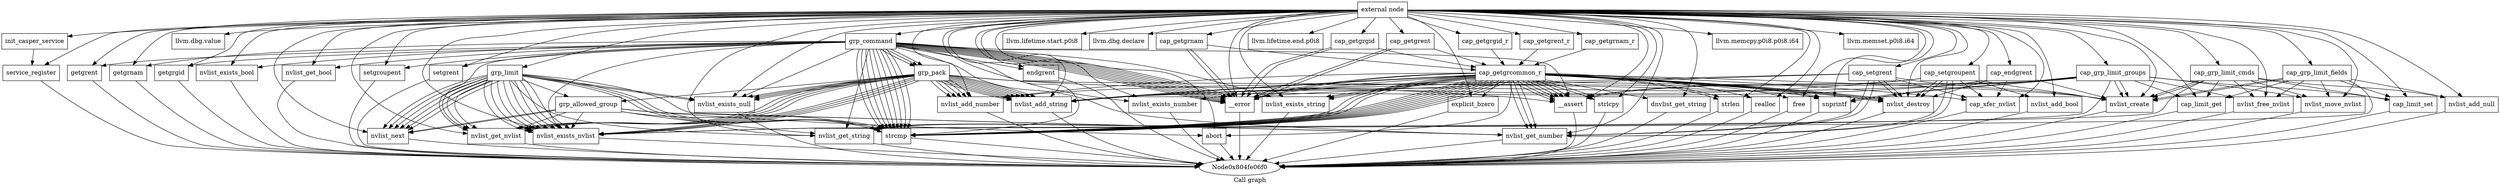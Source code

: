 digraph "Call graph" {
	label="Call graph";

	Node0x804fe06c0 [shape=record,label="{external node}"];
	Node0x804fe06c0 -> Node0x804fe0750;
	Node0x804fe06c0 -> Node0x804fe0810;
	Node0x804fe06c0 -> Node0x804fe0b70;
	Node0x804fe06c0 -> Node0x804fe07b0;
	Node0x804fe06c0 -> Node0x804fe10b0;
	Node0x804fe06c0 -> Node0x804fe0870;
	Node0x804fe06c0 -> Node0x804fe0930;
	Node0x804fe06c0 -> Node0x804fe09f0;
	Node0x804fe06c0 -> Node0x804fe0990;
	Node0x804fe06c0 -> Node0x804fe0bd0;
	Node0x804fe06c0 -> Node0x804fe0c30;
	Node0x804fe06c0 -> Node0x804fe0cf0;
	Node0x804fe06c0 -> Node0x804fe0ab0;
	Node0x804fe06c0 -> Node0x804fe0d50;
	Node0x804fe06c0 -> Node0x804fe0db0;
	Node0x804fe06c0 -> Node0x804fe0e10;
	Node0x804fe06c0 -> Node0x804fe0a50;
	Node0x804fe06c0 -> Node0x804fe0e70;
	Node0x804fe06c0 -> Node0x804fe0ed0;
	Node0x804fe06c0 -> Node0x804fe0f30;
	Node0x804fe06c0 -> Node0x804fe0f90;
	Node0x804fe06c0 -> Node0x804fe0ff0;
	Node0x804fe06c0 -> Node0x804fe1050;
	Node0x804fe06c0 -> Node0x804fe1230;
	Node0x804fe06c0 -> Node0x804fe1290;
	Node0x804fe06c0 -> Node0x804fe1110;
	Node0x804fe06c0 -> Node0x804fe1170;
	Node0x804fe06c0 -> Node0x804fe11d0;
	Node0x804fe06c0 -> Node0x804fe1350;
	Node0x804fe06c0 -> Node0x804fe08d0;
	Node0x804fe06c0 -> Node0x804fe12f0;
	Node0x804fe06c0 -> Node0x804fe13b0;
	Node0x804fe06c0 -> Node0x804fe1470;
	Node0x804fe06c0 -> Node0x804fe14d0;
	Node0x804fe06c0 -> Node0x804fe1530;
	Node0x804fe06c0 -> Node0x804fe1590;
	Node0x804fe06c0 -> Node0x804fe15f0;
	Node0x804fe06c0 -> Node0x804fe1650;
	Node0x804fe06c0 -> Node0x804fe16b0;
	Node0x804fe06c0 -> Node0x804fe17d0;
	Node0x804fe06c0 -> Node0x804fe1710;
	Node0x804fe06c0 -> Node0x804fe1770;
	Node0x804fe06c0 -> Node0x804fe1830;
	Node0x804fe06c0 -> Node0x804fe1890;
	Node0x804fe06c0 -> Node0x804fe18f0;
	Node0x804fe06c0 -> Node0x804fe1950;
	Node0x804fe06c0 -> Node0x804fe19b0;
	Node0x804fe06c0 -> Node0x804fe1a10;
	Node0x804fe06c0 -> Node0x804fe1a70;
	Node0x804fe06c0 -> Node0x804fe1ad0;
	Node0x804fe06c0 -> Node0x804fe1b30;
	Node0x804fe06c0 -> Node0x804fe1b90;
	Node0x804fe06c0 -> Node0x804fe1bf0;
	Node0x804fe06c0 -> Node0x804fe1c50;
	Node0x804fe06c0 -> Node0x804fe1cb0;
	Node0x804fe06c0 -> Node0x804fe1d10;
	Node0x804fe06c0 -> Node0x804fe1d70;
	Node0x804fe06c0 -> Node0x804fe1dd0;
	Node0x804fe06c0 -> Node0x804fe1e30;
	Node0x804fe06c0 -> Node0x804fe1e90;
	Node0x804fe0750 [shape=record,label="{init_casper_service}"];
	Node0x804fe0750 -> Node0x804fe07b0;
	Node0x804fe0810 [shape=record,label="{grp_limit}"];
	Node0x804fe0810 -> Node0x804fe0870;
	Node0x804fe0810 -> Node0x804fe0870;
	Node0x804fe0810 -> Node0x804fe0870;
	Node0x804fe0810 -> Node0x804fe0870;
	Node0x804fe0810 -> Node0x804fe0870;
	Node0x804fe0810 -> Node0x804fe0870;
	Node0x804fe0810 -> Node0x804fe08d0;
	Node0x804fe0810 -> Node0x804fe0930;
	Node0x804fe0810 -> Node0x804fe0990;
	Node0x804fe0810 -> Node0x804fe08d0;
	Node0x804fe0810 -> Node0x804fe0870;
	Node0x804fe0810 -> Node0x804fe0930;
	Node0x804fe0810 -> Node0x804fe09f0;
	Node0x804fe0810 -> Node0x804fe08d0;
	Node0x804fe0810 -> Node0x804fe0990;
	Node0x804fe0810 -> Node0x804fe08d0;
	Node0x804fe0810 -> Node0x804fe0870;
	Node0x804fe0810 -> Node0x804fe0930;
	Node0x804fe0810 -> Node0x804fe09f0;
	Node0x804fe0810 -> Node0x804fe08d0;
	Node0x804fe0810 -> Node0x804fe0990;
	Node0x804fe0810 -> Node0x804fe08d0;
	Node0x804fe0810 -> Node0x804fe0a50;
	Node0x804fe0810 -> Node0x804fe0ab0;
	Node0x804fe0810 -> Node0x804fe0b10;
	Node0x804fe0b70 [shape=record,label="{grp_command}"];
	Node0x804fe0b70 -> Node0x804fe0870;
	Node0x804fe0b70 -> Node0x804fe0930;
	Node0x804fe0b70 -> Node0x804fe09f0;
	Node0x804fe0b70 -> Node0x804fe0990;
	Node0x804fe0b70 -> Node0x804fe0990;
	Node0x804fe0b70 -> Node0x804fe0bd0;
	Node0x804fe0b70 -> Node0x804fe0c30;
	Node0x804fe0b70 -> Node0x804fe0bd0;
	Node0x804fe0b70 -> Node0x804fe0bd0;
	Node0x804fe0b70 -> Node0x804fe0c90;
	Node0x804fe0b70 -> Node0x804fe0990;
	Node0x804fe0b70 -> Node0x804fe0990;
	Node0x804fe0b70 -> Node0x804fe0cf0;
	Node0x804fe0b70 -> Node0x804fe0ab0;
	Node0x804fe0b70 -> Node0x804fe0d50;
	Node0x804fe0b70 -> Node0x804fe0bd0;
	Node0x804fe0b70 -> Node0x804fe0db0;
	Node0x804fe0b70 -> Node0x804fe0bd0;
	Node0x804fe0b70 -> Node0x804fe0bd0;
	Node0x804fe0b70 -> Node0x804fe0c90;
	Node0x804fe0b70 -> Node0x804fe0990;
	Node0x804fe0b70 -> Node0x804fe0990;
	Node0x804fe0b70 -> Node0x804fe0e10;
	Node0x804fe0b70 -> Node0x804fe0a50;
	Node0x804fe0b70 -> Node0x804fe0bd0;
	Node0x804fe0b70 -> Node0x804fe0e70;
	Node0x804fe0b70 -> Node0x804fe0bd0;
	Node0x804fe0b70 -> Node0x804fe0bd0;
	Node0x804fe0b70 -> Node0x804fe0c90;
	Node0x804fe0b70 -> Node0x804fe0990;
	Node0x804fe0b70 -> Node0x804fe0ed0;
	Node0x804fe0b70 -> Node0x804fe0f30;
	Node0x804fe0b70 -> Node0x804fe0f90;
	Node0x804fe0b70 -> Node0x804fe0990;
	Node0x804fe0b70 -> Node0x804fe0ff0;
	Node0x804fe0b70 -> Node0x804fe0990;
	Node0x804fe0b70 -> Node0x804fe1050;
	Node0x804fe07b0 [shape=record,label="{service_register}"];
	Node0x804fe07b0 -> Node0x804fe06f0;
	Node0x804fe10b0 [shape=record,label="{llvm.dbg.value}"];
	Node0x804fe0870 [shape=record,label="{nvlist_exists_nvlist}"];
	Node0x804fe0870 -> Node0x804fe06f0;
	Node0x804fe0930 [shape=record,label="{nvlist_get_nvlist}"];
	Node0x804fe0930 -> Node0x804fe06f0;
	Node0x804fe09f0 [shape=record,label="{nvlist_exists_null}"];
	Node0x804fe09f0 -> Node0x804fe06f0;
	Node0x804fe0990 [shape=record,label="{strcmp}"];
	Node0x804fe0990 -> Node0x804fe06f0;
	Node0x804fe0bd0 [shape=record,label="{__error}"];
	Node0x804fe0bd0 -> Node0x804fe06f0;
	Node0x804fe0c30 [shape=record,label="{getgrent}"];
	Node0x804fe0c30 -> Node0x804fe06f0;
	Node0x804fe0c90 [shape=record,label="{grp_pack}"];
	Node0x804fe0c90 -> Node0x804fe0b10;
	Node0x804fe0c90 -> Node0x804fe1110;
	Node0x804fe0c90 -> Node0x804fe1110;
	Node0x804fe0c90 -> Node0x804fe1170;
	Node0x804fe0c90 -> Node0x804fe0870;
	Node0x804fe0c90 -> Node0x804fe0930;
	Node0x804fe0c90 -> Node0x804fe09f0;
	Node0x804fe0c90 -> Node0x804fe1110;
	Node0x804fe0c90 -> Node0x804fe1110;
	Node0x804fe0c90 -> Node0x804fe1110;
	Node0x804fe0c90 -> Node0x804fe0870;
	Node0x804fe0c90 -> Node0x804fe0930;
	Node0x804fe0c90 -> Node0x804fe09f0;
	Node0x804fe0c90 -> Node0x804fe1110;
	Node0x804fe0c90 -> Node0x804fe1110;
	Node0x804fe0c90 -> Node0x804fe1110;
	Node0x804fe0c90 -> Node0x804fe0870;
	Node0x804fe0c90 -> Node0x804fe0930;
	Node0x804fe0c90 -> Node0x804fe09f0;
	Node0x804fe0c90 -> Node0x804fe1170;
	Node0x804fe0c90 -> Node0x804fe1170;
	Node0x804fe0c90 -> Node0x804fe1170;
	Node0x804fe0c90 -> Node0x804fe0870;
	Node0x804fe0c90 -> Node0x804fe0930;
	Node0x804fe0c90 -> Node0x804fe09f0;
	Node0x804fe0c90 -> Node0x804fe11d0;
	Node0x804fe0c90 -> Node0x804fe0d50;
	Node0x804fe0c90 -> Node0x804fe1110;
	Node0x804fe0c90 -> Node0x804fe1170;
	Node0x804fe0cf0 [shape=record,label="{nvlist_exists_string}"];
	Node0x804fe0cf0 -> Node0x804fe06f0;
	Node0x804fe0ab0 [shape=record,label="{nvlist_get_string}"];
	Node0x804fe0ab0 -> Node0x804fe06f0;
	Node0x804fe0d50 [shape=record,label="{__assert}"];
	Node0x804fe0d50 -> Node0x804fe06f0;
	Node0x804fe0db0 [shape=record,label="{getgrnam}"];
	Node0x804fe0db0 -> Node0x804fe06f0;
	Node0x804fe0e10 [shape=record,label="{nvlist_exists_number}"];
	Node0x804fe0e10 -> Node0x804fe06f0;
	Node0x804fe0a50 [shape=record,label="{nvlist_get_number}"];
	Node0x804fe0a50 -> Node0x804fe06f0;
	Node0x804fe0e70 [shape=record,label="{getgrgid}"];
	Node0x804fe0e70 -> Node0x804fe06f0;
	Node0x804fe0ed0 [shape=record,label="{nvlist_exists_bool}"];
	Node0x804fe0ed0 -> Node0x804fe06f0;
	Node0x804fe0f30 [shape=record,label="{nvlist_get_bool}"];
	Node0x804fe0f30 -> Node0x804fe06f0;
	Node0x804fe0f90 [shape=record,label="{setgroupent}"];
	Node0x804fe0f90 -> Node0x804fe06f0;
	Node0x804fe0ff0 [shape=record,label="{setgrent}"];
	Node0x804fe0ff0 -> Node0x804fe06f0;
	Node0x804fe1050 [shape=record,label="{endgrent}"];
	Node0x804fe1050 -> Node0x804fe06f0;
	Node0x804fe1230 [shape=record,label="{llvm.lifetime.start.p0i8}"];
	Node0x804fe1290 [shape=record,label="{llvm.dbg.declare}"];
	Node0x804fe0b10 [shape=record,label="{grp_allowed_group}"];
	Node0x804fe0b10 -> Node0x804fe0870;
	Node0x804fe0b10 -> Node0x804fe0930;
	Node0x804fe0b10 -> Node0x804fe08d0;
	Node0x804fe0b10 -> Node0x804fe0a50;
	Node0x804fe0b10 -> Node0x804fe0ab0;
	Node0x804fe0b10 -> Node0x804fe0990;
	Node0x804fe0b10 -> Node0x804fe12f0;
	Node0x804fe0b10 -> Node0x804fe08d0;
	Node0x804fe1110 [shape=record,label="{nvlist_add_string}"];
	Node0x804fe1110 -> Node0x804fe06f0;
	Node0x804fe1170 [shape=record,label="{nvlist_add_number}"];
	Node0x804fe1170 -> Node0x804fe06f0;
	Node0x804fe11d0 [shape=record,label="{snprintf}"];
	Node0x804fe11d0 -> Node0x804fe06f0;
	Node0x804fe1350 [shape=record,label="{llvm.lifetime.end.p0i8}"];
	Node0x804fe08d0 [shape=record,label="{nvlist_next}"];
	Node0x804fe08d0 -> Node0x804fe06f0;
	Node0x804fe12f0 [shape=record,label="{abort}"];
	Node0x804fe12f0 -> Node0x804fe06f0;
	Node0x804fe13b0 [shape=record,label="{cap_getgrent}"];
	Node0x804fe13b0 -> Node0x804fe0bd0;
	Node0x804fe13b0 -> Node0x804fe1410;
	Node0x804fe13b0 -> Node0x804fe0bd0;
	Node0x804fe1410 [shape=record,label="{cap_getgrcommon_r}"];
	Node0x804fe1410 -> Node0x804fe1470;
	Node0x804fe1410 -> Node0x804fe1110;
	Node0x804fe1410 -> Node0x804fe0990;
	Node0x804fe1410 -> Node0x804fe0990;
	Node0x804fe1410 -> Node0x804fe0990;
	Node0x804fe1410 -> Node0x804fe0990;
	Node0x804fe1410 -> Node0x804fe1110;
	Node0x804fe1410 -> Node0x804fe0990;
	Node0x804fe1410 -> Node0x804fe0990;
	Node0x804fe1410 -> Node0x804fe1170;
	Node0x804fe1410 -> Node0x804fe12f0;
	Node0x804fe1410 -> Node0x804fe14d0;
	Node0x804fe1410 -> Node0x804fe0bd0;
	Node0x804fe1410 -> Node0x804fe0d50;
	Node0x804fe1410 -> Node0x804fe0bd0;
	Node0x804fe1410 -> Node0x804fe0a50;
	Node0x804fe1410 -> Node0x804fe1530;
	Node0x804fe1410 -> Node0x804fe0cf0;
	Node0x804fe1410 -> Node0x804fe1530;
	Node0x804fe1410 -> Node0x804fe0990;
	Node0x804fe1410 -> Node0x804fe0990;
	Node0x804fe1410 -> Node0x804fe0990;
	Node0x804fe1410 -> Node0x804fe0cf0;
	Node0x804fe1410 -> Node0x804fe1590;
	Node0x804fe1410 -> Node0x804fe0ab0;
	Node0x804fe1410 -> Node0x804fe15f0;
	Node0x804fe1410 -> Node0x804fe0ab0;
	Node0x804fe1410 -> Node0x804fe15f0;
	Node0x804fe1410 -> Node0x804fe0a50;
	Node0x804fe1410 -> Node0x804fe0e10;
	Node0x804fe1410 -> Node0x804fe0a50;
	Node0x804fe1410 -> Node0x804fe11d0;
	Node0x804fe1410 -> Node0x804fe0d50;
	Node0x804fe1410 -> Node0x804fe1650;
	Node0x804fe1410 -> Node0x804fe16b0;
	Node0x804fe1410 -> Node0x804fe11d0;
	Node0x804fe1410 -> Node0x804fe0d50;
	Node0x804fe1410 -> Node0x804fe0ab0;
	Node0x804fe1410 -> Node0x804fe16b0;
	Node0x804fe1410 -> Node0x804fe0d50;
	Node0x804fe1410 -> Node0x804fe0d50;
	Node0x804fe1410 -> Node0x804fe0d50;
	Node0x804fe1410 -> Node0x804fe1710;
	Node0x804fe1410 -> Node0x804fe1770;
	Node0x804fe1410 -> Node0x804fe0cf0;
	Node0x804fe1410 -> Node0x804fe1530;
	Node0x804fe1410 -> Node0x804fe1530;
	Node0x804fe1470 [shape=record,label="{nvlist_create}"];
	Node0x804fe1470 -> Node0x804fe06f0;
	Node0x804fe14d0 [shape=record,label="{cap_xfer_nvlist}"];
	Node0x804fe14d0 -> Node0x804fe06f0;
	Node0x804fe1530 [shape=record,label="{nvlist_destroy}"];
	Node0x804fe1530 -> Node0x804fe06f0;
	Node0x804fe1590 [shape=record,label="{explicit_bzero}"];
	Node0x804fe1590 -> Node0x804fe06f0;
	Node0x804fe15f0 [shape=record,label="{strlcpy}"];
	Node0x804fe15f0 -> Node0x804fe06f0;
	Node0x804fe1650 [shape=record,label="{dnvlist_get_string}"];
	Node0x804fe1650 -> Node0x804fe06f0;
	Node0x804fe16b0 [shape=record,label="{strlen}"];
	Node0x804fe16b0 -> Node0x804fe06f0;
	Node0x804fe17d0 [shape=record,label="{llvm.memcpy.p0i8.p0i8.i64}"];
	Node0x804fe1710 [shape=record,label="{realloc}"];
	Node0x804fe1710 -> Node0x804fe06f0;
	Node0x804fe1770 [shape=record,label="{free}"];
	Node0x804fe1770 -> Node0x804fe06f0;
	Node0x804fe1830 [shape=record,label="{llvm.memset.p0i8.i64}"];
	Node0x804fe1890 [shape=record,label="{cap_getgrnam}"];
	Node0x804fe1890 -> Node0x804fe0bd0;
	Node0x804fe1890 -> Node0x804fe1410;
	Node0x804fe1890 -> Node0x804fe0bd0;
	Node0x804fe18f0 [shape=record,label="{cap_getgrgid}"];
	Node0x804fe18f0 -> Node0x804fe0bd0;
	Node0x804fe18f0 -> Node0x804fe1410;
	Node0x804fe18f0 -> Node0x804fe0bd0;
	Node0x804fe1e90 [shape=record,label="{cap_grp_limit_groups}"];
	Node0x804fe1e90 -> Node0x804fe1c50;
	Node0x804fe1e90 -> Node0x804fe1470;
	Node0x804fe1e90 -> Node0x804fe0870;
	Node0x804fe1e90 -> Node0x804fe1cb0;
	Node0x804fe1e90 -> Node0x804fe1470;
	Node0x804fe1e90 -> Node0x804fe11d0;
	Node0x804fe1e90 -> Node0x804fe0d50;
	Node0x804fe1e90 -> Node0x804fe1170;
	Node0x804fe1e90 -> Node0x804fe11d0;
	Node0x804fe1e90 -> Node0x804fe0d50;
	Node0x804fe1e90 -> Node0x804fe1110;
	Node0x804fe1e90 -> Node0x804fe1d70;
	Node0x804fe1e90 -> Node0x804fe1dd0;
	Node0x804fe1950 [shape=record,label="{cap_getgrent_r}"];
	Node0x804fe1950 -> Node0x804fe1410;
	Node0x804fe19b0 [shape=record,label="{cap_getgrnam_r}"];
	Node0x804fe19b0 -> Node0x804fe1410;
	Node0x804fe1a10 [shape=record,label="{cap_getgrgid_r}"];
	Node0x804fe1a10 -> Node0x804fe1410;
	Node0x804fe1a70 [shape=record,label="{cap_setgroupent}"];
	Node0x804fe1a70 -> Node0x804fe1470;
	Node0x804fe1a70 -> Node0x804fe1110;
	Node0x804fe1a70 -> Node0x804fe1ad0;
	Node0x804fe1a70 -> Node0x804fe14d0;
	Node0x804fe1a70 -> Node0x804fe0a50;
	Node0x804fe1a70 -> Node0x804fe0a50;
	Node0x804fe1a70 -> Node0x804fe0bd0;
	Node0x804fe1a70 -> Node0x804fe1530;
	Node0x804fe1a70 -> Node0x804fe1530;
	Node0x804fe1ad0 [shape=record,label="{nvlist_add_bool}"];
	Node0x804fe1ad0 -> Node0x804fe06f0;
	Node0x804fe1b30 [shape=record,label="{cap_setgrent}"];
	Node0x804fe1b30 -> Node0x804fe1470;
	Node0x804fe1b30 -> Node0x804fe1110;
	Node0x804fe1b30 -> Node0x804fe14d0;
	Node0x804fe1b30 -> Node0x804fe0a50;
	Node0x804fe1b30 -> Node0x804fe0a50;
	Node0x804fe1b30 -> Node0x804fe0bd0;
	Node0x804fe1b30 -> Node0x804fe1530;
	Node0x804fe1b30 -> Node0x804fe1530;
	Node0x804fe1b90 [shape=record,label="{cap_endgrent}"];
	Node0x804fe1b90 -> Node0x804fe1470;
	Node0x804fe1b90 -> Node0x804fe1110;
	Node0x804fe1b90 -> Node0x804fe14d0;
	Node0x804fe1b90 -> Node0x804fe1530;
	Node0x804fe1bf0 [shape=record,label="{cap_grp_limit_cmds}"];
	Node0x804fe1bf0 -> Node0x804fe1c50;
	Node0x804fe1bf0 -> Node0x804fe1470;
	Node0x804fe1bf0 -> Node0x804fe0870;
	Node0x804fe1bf0 -> Node0x804fe1cb0;
	Node0x804fe1bf0 -> Node0x804fe1470;
	Node0x804fe1bf0 -> Node0x804fe1d10;
	Node0x804fe1bf0 -> Node0x804fe1d70;
	Node0x804fe1bf0 -> Node0x804fe1dd0;
	Node0x804fe1c50 [shape=record,label="{cap_limit_get}"];
	Node0x804fe1c50 -> Node0x804fe06f0;
	Node0x804fe1cb0 [shape=record,label="{nvlist_free_nvlist}"];
	Node0x804fe1cb0 -> Node0x804fe06f0;
	Node0x804fe1d10 [shape=record,label="{nvlist_add_null}"];
	Node0x804fe1d10 -> Node0x804fe06f0;
	Node0x804fe1d70 [shape=record,label="{nvlist_move_nvlist}"];
	Node0x804fe1d70 -> Node0x804fe06f0;
	Node0x804fe1dd0 [shape=record,label="{cap_limit_set}"];
	Node0x804fe1dd0 -> Node0x804fe06f0;
	Node0x804fe1e30 [shape=record,label="{cap_grp_limit_fields}"];
	Node0x804fe1e30 -> Node0x804fe1c50;
	Node0x804fe1e30 -> Node0x804fe1470;
	Node0x804fe1e30 -> Node0x804fe0870;
	Node0x804fe1e30 -> Node0x804fe1cb0;
	Node0x804fe1e30 -> Node0x804fe1470;
	Node0x804fe1e30 -> Node0x804fe1d10;
	Node0x804fe1e30 -> Node0x804fe1d70;
	Node0x804fe1e30 -> Node0x804fe1dd0;
}

